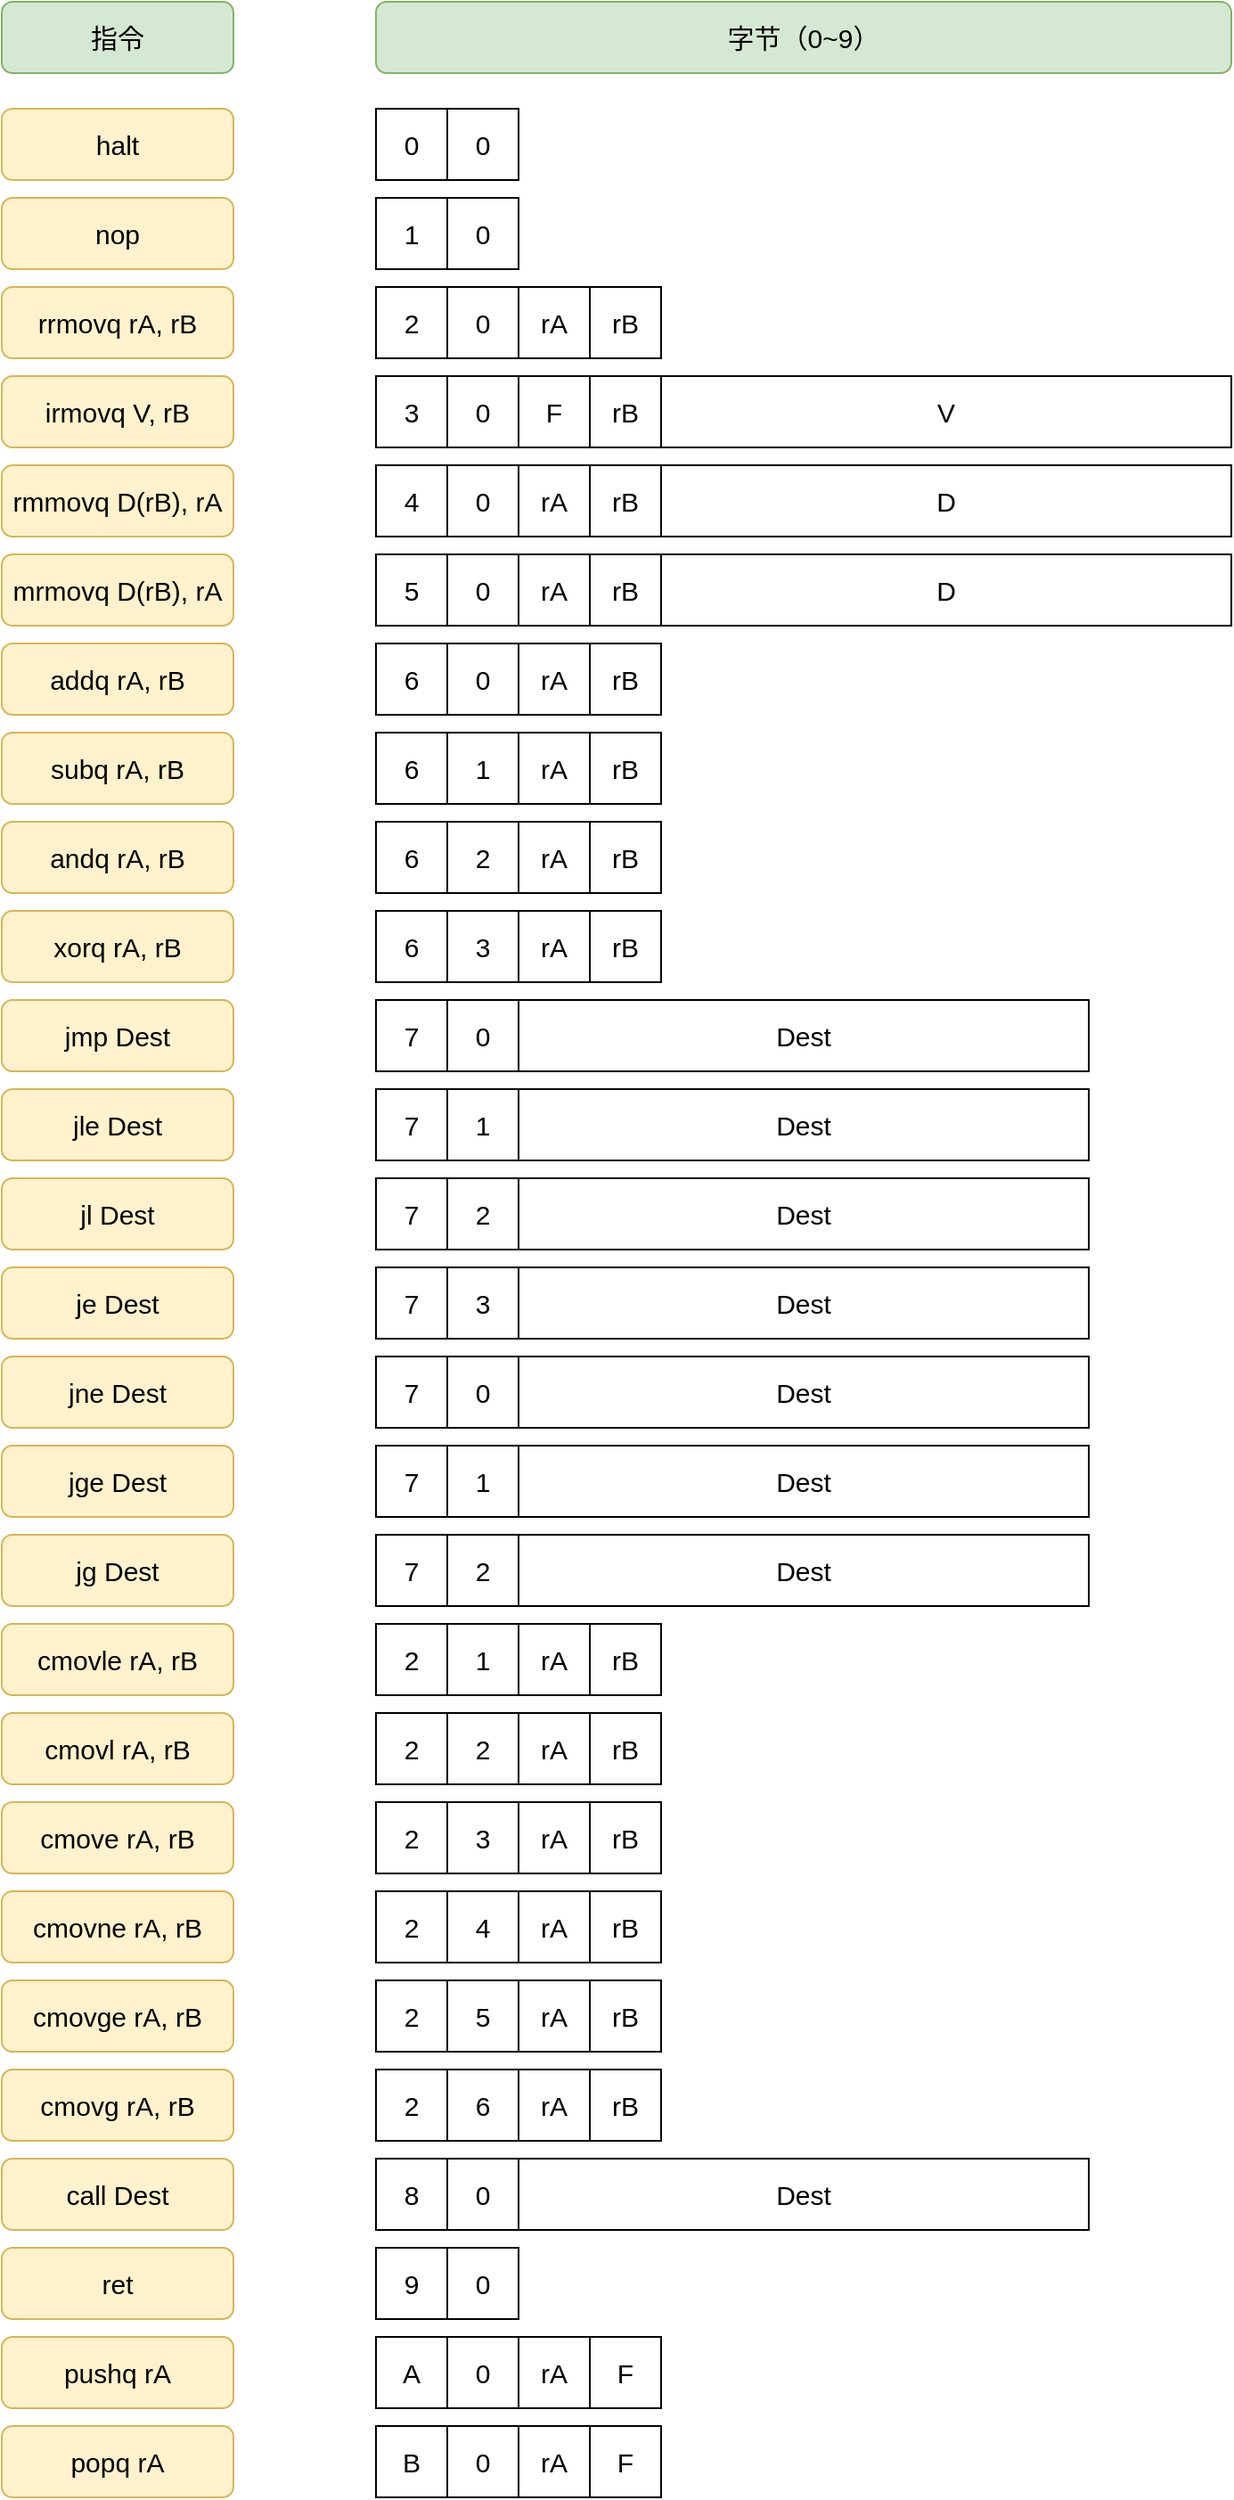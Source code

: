 <mxfile version="13.0.1" type="device"><diagram id="65hZXqd4NcNhpqEPx9PD" name="Page-1"><mxGraphModel dx="1426" dy="745" grid="1" gridSize="10" guides="1" tooltips="1" connect="1" arrows="1" fold="1" page="1" pageScale="1" pageWidth="1169" pageHeight="827" math="0" shadow="0"><root><mxCell id="0"/><mxCell id="1" parent="0"/><mxCell id="xrdVL-22d947Bu0MZItz-1" value="&lt;font style=&quot;font-size: 15px&quot;&gt;0&lt;/font&gt;" style="rounded=0;whiteSpace=wrap;html=1;" vertex="1" parent="1"><mxGeometry x="320" y="80" width="40" height="40" as="geometry"/></mxCell><mxCell id="xrdVL-22d947Bu0MZItz-2" value="&lt;font style=&quot;font-size: 15px&quot;&gt;0&lt;/font&gt;" style="rounded=0;whiteSpace=wrap;html=1;" vertex="1" parent="1"><mxGeometry x="360" y="80" width="40" height="40" as="geometry"/></mxCell><mxCell id="xrdVL-22d947Bu0MZItz-31" value="&lt;font style=&quot;font-size: 15px&quot;&gt;V&lt;/font&gt;" style="rounded=0;whiteSpace=wrap;html=1;" vertex="1" parent="1"><mxGeometry x="480" y="230" width="320" height="40" as="geometry"/></mxCell><mxCell id="xrdVL-22d947Bu0MZItz-34" value="&lt;font style=&quot;font-size: 15px&quot;&gt;halt&lt;/font&gt;" style="rounded=1;whiteSpace=wrap;html=1;fillColor=#fff2cc;strokeColor=#d6b656;" vertex="1" parent="1"><mxGeometry x="110" y="80" width="130" height="40" as="geometry"/></mxCell><mxCell id="xrdVL-22d947Bu0MZItz-35" value="&lt;font style=&quot;font-size: 15px&quot;&gt;nop&lt;/font&gt;" style="rounded=1;whiteSpace=wrap;html=1;fillColor=#fff2cc;strokeColor=#d6b656;" vertex="1" parent="1"><mxGeometry x="110" y="130" width="130" height="40" as="geometry"/></mxCell><mxCell id="xrdVL-22d947Bu0MZItz-36" value="&lt;font style=&quot;font-size: 15px&quot;&gt;rrmovq rA, rB&lt;/font&gt;" style="rounded=1;whiteSpace=wrap;html=1;fillColor=#fff2cc;strokeColor=#d6b656;" vertex="1" parent="1"><mxGeometry x="110" y="180" width="130" height="40" as="geometry"/></mxCell><mxCell id="xrdVL-22d947Bu0MZItz-37" value="&lt;font style=&quot;font-size: 15px&quot;&gt;rmmovq D(rB), rA&lt;/font&gt;" style="rounded=1;whiteSpace=wrap;html=1;fillColor=#fff2cc;strokeColor=#d6b656;" vertex="1" parent="1"><mxGeometry x="110" y="280" width="130" height="40" as="geometry"/></mxCell><mxCell id="xrdVL-22d947Bu0MZItz-38" value="&lt;font style=&quot;font-size: 15px&quot;&gt;mrmovq D(rB), rA&lt;/font&gt;" style="rounded=1;whiteSpace=wrap;html=1;fillColor=#fff2cc;strokeColor=#d6b656;" vertex="1" parent="1"><mxGeometry x="110" y="330" width="130" height="40" as="geometry"/></mxCell><mxCell id="xrdVL-22d947Bu0MZItz-39" value="&lt;font style=&quot;font-size: 15px&quot;&gt;1&lt;/font&gt;" style="rounded=0;whiteSpace=wrap;html=1;" vertex="1" parent="1"><mxGeometry x="320" y="130" width="40" height="40" as="geometry"/></mxCell><mxCell id="xrdVL-22d947Bu0MZItz-40" value="&lt;font style=&quot;font-size: 15px&quot;&gt;0&lt;/font&gt;" style="rounded=0;whiteSpace=wrap;html=1;" vertex="1" parent="1"><mxGeometry x="360" y="130" width="40" height="40" as="geometry"/></mxCell><mxCell id="xrdVL-22d947Bu0MZItz-41" value="&lt;font style=&quot;font-size: 15px&quot;&gt;2&lt;/font&gt;" style="rounded=0;whiteSpace=wrap;html=1;" vertex="1" parent="1"><mxGeometry x="320" y="180" width="40" height="40" as="geometry"/></mxCell><mxCell id="xrdVL-22d947Bu0MZItz-42" value="&lt;font style=&quot;font-size: 15px&quot;&gt;0&lt;/font&gt;" style="rounded=0;whiteSpace=wrap;html=1;" vertex="1" parent="1"><mxGeometry x="360" y="180" width="40" height="40" as="geometry"/></mxCell><mxCell id="xrdVL-22d947Bu0MZItz-43" value="&lt;font style=&quot;font-size: 15px&quot;&gt;4&lt;/font&gt;" style="rounded=0;whiteSpace=wrap;html=1;" vertex="1" parent="1"><mxGeometry x="320" y="280" width="40" height="40" as="geometry"/></mxCell><mxCell id="xrdVL-22d947Bu0MZItz-44" value="&lt;font style=&quot;font-size: 15px&quot;&gt;0&lt;/font&gt;" style="rounded=0;whiteSpace=wrap;html=1;" vertex="1" parent="1"><mxGeometry x="360" y="280" width="40" height="40" as="geometry"/></mxCell><mxCell id="xrdVL-22d947Bu0MZItz-45" value="&lt;font style=&quot;font-size: 15px&quot;&gt;irmovq V, rB&lt;/font&gt;" style="rounded=1;whiteSpace=wrap;html=1;fillColor=#fff2cc;strokeColor=#d6b656;" vertex="1" parent="1"><mxGeometry x="110" y="230" width="130" height="40" as="geometry"/></mxCell><mxCell id="xrdVL-22d947Bu0MZItz-46" value="&lt;font style=&quot;font-size: 15px&quot;&gt;3&lt;/font&gt;" style="rounded=0;whiteSpace=wrap;html=1;" vertex="1" parent="1"><mxGeometry x="320" y="230" width="40" height="40" as="geometry"/></mxCell><mxCell id="xrdVL-22d947Bu0MZItz-47" value="&lt;font style=&quot;font-size: 15px&quot;&gt;0&lt;/font&gt;" style="rounded=0;whiteSpace=wrap;html=1;" vertex="1" parent="1"><mxGeometry x="360" y="230" width="40" height="40" as="geometry"/></mxCell><mxCell id="xrdVL-22d947Bu0MZItz-50" value="&lt;font style=&quot;font-size: 15px&quot;&gt;5&lt;/font&gt;" style="rounded=0;whiteSpace=wrap;html=1;" vertex="1" parent="1"><mxGeometry x="320" y="330" width="40" height="40" as="geometry"/></mxCell><mxCell id="xrdVL-22d947Bu0MZItz-51" value="&lt;font style=&quot;font-size: 15px&quot;&gt;0&lt;/font&gt;" style="rounded=0;whiteSpace=wrap;html=1;" vertex="1" parent="1"><mxGeometry x="360" y="330" width="40" height="40" as="geometry"/></mxCell><mxCell id="xrdVL-22d947Bu0MZItz-52" value="&lt;font style=&quot;font-size: 15px&quot;&gt;rA&lt;/font&gt;" style="rounded=0;whiteSpace=wrap;html=1;" vertex="1" parent="1"><mxGeometry x="400" y="180" width="40" height="40" as="geometry"/></mxCell><mxCell id="xrdVL-22d947Bu0MZItz-53" value="&lt;font style=&quot;font-size: 15px&quot;&gt;rB&lt;/font&gt;" style="rounded=0;whiteSpace=wrap;html=1;" vertex="1" parent="1"><mxGeometry x="440" y="180" width="40" height="40" as="geometry"/></mxCell><mxCell id="xrdVL-22d947Bu0MZItz-54" value="&lt;font style=&quot;font-size: 15px&quot;&gt;rA&lt;/font&gt;" style="rounded=0;whiteSpace=wrap;html=1;" vertex="1" parent="1"><mxGeometry x="400" y="280" width="40" height="40" as="geometry"/></mxCell><mxCell id="xrdVL-22d947Bu0MZItz-55" value="&lt;font style=&quot;font-size: 15px&quot;&gt;rB&lt;/font&gt;" style="rounded=0;whiteSpace=wrap;html=1;" vertex="1" parent="1"><mxGeometry x="440" y="280" width="40" height="40" as="geometry"/></mxCell><mxCell id="xrdVL-22d947Bu0MZItz-56" value="&lt;font style=&quot;font-size: 15px&quot;&gt;rA&lt;/font&gt;" style="rounded=0;whiteSpace=wrap;html=1;" vertex="1" parent="1"><mxGeometry x="400" y="330" width="40" height="40" as="geometry"/></mxCell><mxCell id="xrdVL-22d947Bu0MZItz-57" value="&lt;font style=&quot;font-size: 15px&quot;&gt;rB&lt;/font&gt;" style="rounded=0;whiteSpace=wrap;html=1;" vertex="1" parent="1"><mxGeometry x="440" y="330" width="40" height="40" as="geometry"/></mxCell><mxCell id="xrdVL-22d947Bu0MZItz-58" value="&lt;font style=&quot;font-size: 15px&quot;&gt;F&lt;/font&gt;" style="rounded=0;whiteSpace=wrap;html=1;" vertex="1" parent="1"><mxGeometry x="400" y="230" width="40" height="40" as="geometry"/></mxCell><mxCell id="xrdVL-22d947Bu0MZItz-59" value="&lt;font style=&quot;font-size: 15px&quot;&gt;rB&lt;/font&gt;" style="rounded=0;whiteSpace=wrap;html=1;" vertex="1" parent="1"><mxGeometry x="440" y="230" width="40" height="40" as="geometry"/></mxCell><mxCell id="xrdVL-22d947Bu0MZItz-60" value="&lt;font style=&quot;font-size: 15px&quot;&gt;D&lt;/font&gt;" style="rounded=0;whiteSpace=wrap;html=1;" vertex="1" parent="1"><mxGeometry x="480" y="280" width="320" height="40" as="geometry"/></mxCell><mxCell id="xrdVL-22d947Bu0MZItz-61" value="&lt;font style=&quot;font-size: 15px&quot;&gt;D&lt;/font&gt;" style="rounded=0;whiteSpace=wrap;html=1;" vertex="1" parent="1"><mxGeometry x="480" y="330" width="320" height="40" as="geometry"/></mxCell><mxCell id="xrdVL-22d947Bu0MZItz-62" value="&lt;font style=&quot;font-size: 15px&quot;&gt;addq rA, rB&lt;/font&gt;" style="rounded=1;whiteSpace=wrap;html=1;fillColor=#fff2cc;strokeColor=#d6b656;" vertex="1" parent="1"><mxGeometry x="110" y="380" width="130" height="40" as="geometry"/></mxCell><mxCell id="xrdVL-22d947Bu0MZItz-63" value="&lt;font style=&quot;font-size: 15px&quot;&gt;subq rA, rB&lt;/font&gt;" style="rounded=1;whiteSpace=wrap;html=1;fillColor=#fff2cc;strokeColor=#d6b656;" vertex="1" parent="1"><mxGeometry x="110" y="430" width="130" height="40" as="geometry"/></mxCell><mxCell id="xrdVL-22d947Bu0MZItz-64" value="&lt;font style=&quot;font-size: 15px&quot;&gt;andq rA, rB&lt;/font&gt;" style="rounded=1;whiteSpace=wrap;html=1;fillColor=#fff2cc;strokeColor=#d6b656;" vertex="1" parent="1"><mxGeometry x="110" y="480" width="130" height="40" as="geometry"/></mxCell><mxCell id="xrdVL-22d947Bu0MZItz-65" value="&lt;font style=&quot;font-size: 15px&quot;&gt;xorq rA, rB&lt;/font&gt;" style="rounded=1;whiteSpace=wrap;html=1;fillColor=#fff2cc;strokeColor=#d6b656;" vertex="1" parent="1"><mxGeometry x="110" y="530" width="130" height="40" as="geometry"/></mxCell><mxCell id="xrdVL-22d947Bu0MZItz-66" value="&lt;font style=&quot;font-size: 15px&quot;&gt;6&lt;/font&gt;" style="rounded=0;whiteSpace=wrap;html=1;" vertex="1" parent="1"><mxGeometry x="320" y="380" width="40" height="40" as="geometry"/></mxCell><mxCell id="xrdVL-22d947Bu0MZItz-67" value="&lt;font style=&quot;font-size: 15px&quot;&gt;0&lt;/font&gt;" style="rounded=0;whiteSpace=wrap;html=1;" vertex="1" parent="1"><mxGeometry x="360" y="380" width="40" height="40" as="geometry"/></mxCell><mxCell id="xrdVL-22d947Bu0MZItz-68" value="&lt;font style=&quot;font-size: 15px&quot;&gt;rA&lt;/font&gt;" style="rounded=0;whiteSpace=wrap;html=1;" vertex="1" parent="1"><mxGeometry x="400" y="380" width="40" height="40" as="geometry"/></mxCell><mxCell id="xrdVL-22d947Bu0MZItz-69" value="&lt;font style=&quot;font-size: 15px&quot;&gt;rB&lt;/font&gt;" style="rounded=0;whiteSpace=wrap;html=1;" vertex="1" parent="1"><mxGeometry x="440" y="380" width="40" height="40" as="geometry"/></mxCell><mxCell id="xrdVL-22d947Bu0MZItz-70" value="&lt;font style=&quot;font-size: 15px&quot;&gt;6&lt;/font&gt;" style="rounded=0;whiteSpace=wrap;html=1;" vertex="1" parent="1"><mxGeometry x="320" y="430" width="40" height="40" as="geometry"/></mxCell><mxCell id="xrdVL-22d947Bu0MZItz-71" value="&lt;font style=&quot;font-size: 15px&quot;&gt;1&lt;/font&gt;" style="rounded=0;whiteSpace=wrap;html=1;" vertex="1" parent="1"><mxGeometry x="360" y="430" width="40" height="40" as="geometry"/></mxCell><mxCell id="xrdVL-22d947Bu0MZItz-72" value="&lt;font style=&quot;font-size: 15px&quot;&gt;rA&lt;/font&gt;" style="rounded=0;whiteSpace=wrap;html=1;" vertex="1" parent="1"><mxGeometry x="400" y="430" width="40" height="40" as="geometry"/></mxCell><mxCell id="xrdVL-22d947Bu0MZItz-73" value="&lt;font style=&quot;font-size: 15px&quot;&gt;rB&lt;/font&gt;" style="rounded=0;whiteSpace=wrap;html=1;" vertex="1" parent="1"><mxGeometry x="440" y="430" width="40" height="40" as="geometry"/></mxCell><mxCell id="xrdVL-22d947Bu0MZItz-74" value="&lt;font style=&quot;font-size: 15px&quot;&gt;6&lt;/font&gt;" style="rounded=0;whiteSpace=wrap;html=1;" vertex="1" parent="1"><mxGeometry x="320" y="480" width="40" height="40" as="geometry"/></mxCell><mxCell id="xrdVL-22d947Bu0MZItz-75" value="&lt;font style=&quot;font-size: 15px&quot;&gt;2&lt;/font&gt;" style="rounded=0;whiteSpace=wrap;html=1;" vertex="1" parent="1"><mxGeometry x="360" y="480" width="40" height="40" as="geometry"/></mxCell><mxCell id="xrdVL-22d947Bu0MZItz-76" value="&lt;font style=&quot;font-size: 15px&quot;&gt;rA&lt;/font&gt;" style="rounded=0;whiteSpace=wrap;html=1;" vertex="1" parent="1"><mxGeometry x="400" y="480" width="40" height="40" as="geometry"/></mxCell><mxCell id="xrdVL-22d947Bu0MZItz-77" value="&lt;font style=&quot;font-size: 15px&quot;&gt;rB&lt;/font&gt;" style="rounded=0;whiteSpace=wrap;html=1;" vertex="1" parent="1"><mxGeometry x="440" y="480" width="40" height="40" as="geometry"/></mxCell><mxCell id="xrdVL-22d947Bu0MZItz-78" value="&lt;font style=&quot;font-size: 15px&quot;&gt;6&lt;/font&gt;" style="rounded=0;whiteSpace=wrap;html=1;" vertex="1" parent="1"><mxGeometry x="320" y="530" width="40" height="40" as="geometry"/></mxCell><mxCell id="xrdVL-22d947Bu0MZItz-79" value="&lt;font style=&quot;font-size: 15px&quot;&gt;3&lt;/font&gt;" style="rounded=0;whiteSpace=wrap;html=1;" vertex="1" parent="1"><mxGeometry x="360" y="530" width="40" height="40" as="geometry"/></mxCell><mxCell id="xrdVL-22d947Bu0MZItz-80" value="&lt;font style=&quot;font-size: 15px&quot;&gt;rA&lt;/font&gt;" style="rounded=0;whiteSpace=wrap;html=1;" vertex="1" parent="1"><mxGeometry x="400" y="530" width="40" height="40" as="geometry"/></mxCell><mxCell id="xrdVL-22d947Bu0MZItz-81" value="&lt;font style=&quot;font-size: 15px&quot;&gt;rB&lt;/font&gt;" style="rounded=0;whiteSpace=wrap;html=1;" vertex="1" parent="1"><mxGeometry x="440" y="530" width="40" height="40" as="geometry"/></mxCell><mxCell id="xrdVL-22d947Bu0MZItz-82" value="&lt;font style=&quot;font-size: 15px&quot;&gt;jmp Dest&lt;/font&gt;" style="rounded=1;whiteSpace=wrap;html=1;fillColor=#fff2cc;strokeColor=#d6b656;" vertex="1" parent="1"><mxGeometry x="110" y="580" width="130" height="40" as="geometry"/></mxCell><mxCell id="xrdVL-22d947Bu0MZItz-83" value="&lt;span style=&quot;font-size: 15px&quot;&gt;jle Dest&lt;/span&gt;" style="rounded=1;whiteSpace=wrap;html=1;fillColor=#fff2cc;strokeColor=#d6b656;" vertex="1" parent="1"><mxGeometry x="110" y="630" width="130" height="40" as="geometry"/></mxCell><mxCell id="xrdVL-22d947Bu0MZItz-84" value="&lt;span style=&quot;font-size: 15px&quot;&gt;jl Dest&lt;/span&gt;" style="rounded=1;whiteSpace=wrap;html=1;fillColor=#fff2cc;strokeColor=#d6b656;" vertex="1" parent="1"><mxGeometry x="110" y="680" width="130" height="40" as="geometry"/></mxCell><mxCell id="xrdVL-22d947Bu0MZItz-85" value="&lt;span style=&quot;font-size: 15px&quot;&gt;je Dest&lt;/span&gt;" style="rounded=1;whiteSpace=wrap;html=1;fillColor=#fff2cc;strokeColor=#d6b656;" vertex="1" parent="1"><mxGeometry x="110" y="730" width="130" height="40" as="geometry"/></mxCell><mxCell id="xrdVL-22d947Bu0MZItz-86" value="&lt;span style=&quot;font-size: 15px&quot;&gt;jne Dest&lt;/span&gt;" style="rounded=1;whiteSpace=wrap;html=1;fillColor=#fff2cc;strokeColor=#d6b656;" vertex="1" parent="1"><mxGeometry x="110" y="780" width="130" height="40" as="geometry"/></mxCell><mxCell id="xrdVL-22d947Bu0MZItz-87" value="&lt;font style=&quot;font-size: 15px&quot;&gt;7&lt;/font&gt;" style="rounded=0;whiteSpace=wrap;html=1;" vertex="1" parent="1"><mxGeometry x="320" y="580" width="40" height="40" as="geometry"/></mxCell><mxCell id="xrdVL-22d947Bu0MZItz-88" value="&lt;font style=&quot;font-size: 15px&quot;&gt;0&lt;/font&gt;" style="rounded=0;whiteSpace=wrap;html=1;" vertex="1" parent="1"><mxGeometry x="360" y="580" width="40" height="40" as="geometry"/></mxCell><mxCell id="xrdVL-22d947Bu0MZItz-91" value="&lt;font style=&quot;font-size: 15px&quot;&gt;7&lt;/font&gt;" style="rounded=0;whiteSpace=wrap;html=1;" vertex="1" parent="1"><mxGeometry x="320" y="630" width="40" height="40" as="geometry"/></mxCell><mxCell id="xrdVL-22d947Bu0MZItz-92" value="&lt;font style=&quot;font-size: 15px&quot;&gt;1&lt;/font&gt;" style="rounded=0;whiteSpace=wrap;html=1;" vertex="1" parent="1"><mxGeometry x="360" y="630" width="40" height="40" as="geometry"/></mxCell><mxCell id="xrdVL-22d947Bu0MZItz-95" value="&lt;font style=&quot;font-size: 15px&quot;&gt;7&lt;/font&gt;" style="rounded=0;whiteSpace=wrap;html=1;" vertex="1" parent="1"><mxGeometry x="320" y="680" width="40" height="40" as="geometry"/></mxCell><mxCell id="xrdVL-22d947Bu0MZItz-96" value="&lt;font style=&quot;font-size: 15px&quot;&gt;2&lt;/font&gt;" style="rounded=0;whiteSpace=wrap;html=1;" vertex="1" parent="1"><mxGeometry x="360" y="680" width="40" height="40" as="geometry"/></mxCell><mxCell id="xrdVL-22d947Bu0MZItz-99" value="&lt;font style=&quot;font-size: 15px&quot;&gt;7&lt;/font&gt;" style="rounded=0;whiteSpace=wrap;html=1;" vertex="1" parent="1"><mxGeometry x="320" y="730" width="40" height="40" as="geometry"/></mxCell><mxCell id="xrdVL-22d947Bu0MZItz-100" value="&lt;font style=&quot;font-size: 15px&quot;&gt;3&lt;/font&gt;" style="rounded=0;whiteSpace=wrap;html=1;" vertex="1" parent="1"><mxGeometry x="360" y="730" width="40" height="40" as="geometry"/></mxCell><mxCell id="xrdVL-22d947Bu0MZItz-103" value="&lt;span style=&quot;font-size: 15px&quot;&gt;jge Dest&lt;/span&gt;" style="rounded=1;whiteSpace=wrap;html=1;fillColor=#fff2cc;strokeColor=#d6b656;" vertex="1" parent="1"><mxGeometry x="110" y="830" width="130" height="40" as="geometry"/></mxCell><mxCell id="xrdVL-22d947Bu0MZItz-104" value="&lt;span style=&quot;font-size: 15px&quot;&gt;jg Dest&lt;/span&gt;" style="rounded=1;whiteSpace=wrap;html=1;fillColor=#fff2cc;strokeColor=#d6b656;" vertex="1" parent="1"><mxGeometry x="110" y="880" width="130" height="40" as="geometry"/></mxCell><mxCell id="xrdVL-22d947Bu0MZItz-106" value="&lt;font style=&quot;font-size: 15px&quot;&gt;7&lt;/font&gt;" style="rounded=0;whiteSpace=wrap;html=1;" vertex="1" parent="1"><mxGeometry x="320" y="780" width="40" height="40" as="geometry"/></mxCell><mxCell id="xrdVL-22d947Bu0MZItz-107" value="&lt;font style=&quot;font-size: 15px&quot;&gt;0&lt;/font&gt;" style="rounded=0;whiteSpace=wrap;html=1;" vertex="1" parent="1"><mxGeometry x="360" y="780" width="40" height="40" as="geometry"/></mxCell><mxCell id="xrdVL-22d947Bu0MZItz-108" value="&lt;font style=&quot;font-size: 15px&quot;&gt;7&lt;/font&gt;" style="rounded=0;whiteSpace=wrap;html=1;" vertex="1" parent="1"><mxGeometry x="320" y="830" width="40" height="40" as="geometry"/></mxCell><mxCell id="xrdVL-22d947Bu0MZItz-109" value="&lt;font style=&quot;font-size: 15px&quot;&gt;1&lt;/font&gt;" style="rounded=0;whiteSpace=wrap;html=1;" vertex="1" parent="1"><mxGeometry x="360" y="830" width="40" height="40" as="geometry"/></mxCell><mxCell id="xrdVL-22d947Bu0MZItz-110" value="&lt;font style=&quot;font-size: 15px&quot;&gt;7&lt;/font&gt;" style="rounded=0;whiteSpace=wrap;html=1;" vertex="1" parent="1"><mxGeometry x="320" y="880" width="40" height="40" as="geometry"/></mxCell><mxCell id="xrdVL-22d947Bu0MZItz-111" value="&lt;font style=&quot;font-size: 15px&quot;&gt;2&lt;/font&gt;" style="rounded=0;whiteSpace=wrap;html=1;" vertex="1" parent="1"><mxGeometry x="360" y="880" width="40" height="40" as="geometry"/></mxCell><mxCell id="xrdVL-22d947Bu0MZItz-114" value="&lt;span style=&quot;font-size: 15px&quot;&gt;Dest&lt;/span&gt;" style="rounded=0;whiteSpace=wrap;html=1;" vertex="1" parent="1"><mxGeometry x="400" y="580" width="320" height="40" as="geometry"/></mxCell><mxCell id="xrdVL-22d947Bu0MZItz-115" value="&lt;font style=&quot;font-size: 15px&quot;&gt;Dest&lt;/font&gt;" style="rounded=0;whiteSpace=wrap;html=1;" vertex="1" parent="1"><mxGeometry x="400" y="630" width="320" height="40" as="geometry"/></mxCell><mxCell id="xrdVL-22d947Bu0MZItz-116" value="&lt;font style=&quot;font-size: 15px&quot;&gt;Dest&lt;/font&gt;" style="rounded=0;whiteSpace=wrap;html=1;" vertex="1" parent="1"><mxGeometry x="400" y="680" width="320" height="40" as="geometry"/></mxCell><mxCell id="xrdVL-22d947Bu0MZItz-117" value="&lt;font style=&quot;font-size: 15px&quot;&gt;Dest&lt;/font&gt;" style="rounded=0;whiteSpace=wrap;html=1;" vertex="1" parent="1"><mxGeometry x="400" y="730" width="320" height="40" as="geometry"/></mxCell><mxCell id="xrdVL-22d947Bu0MZItz-118" value="&lt;font style=&quot;font-size: 15px&quot;&gt;Dest&lt;/font&gt;" style="rounded=0;whiteSpace=wrap;html=1;" vertex="1" parent="1"><mxGeometry x="400" y="780" width="320" height="40" as="geometry"/></mxCell><mxCell id="xrdVL-22d947Bu0MZItz-119" value="&lt;font style=&quot;font-size: 15px&quot;&gt;Dest&lt;/font&gt;" style="rounded=0;whiteSpace=wrap;html=1;" vertex="1" parent="1"><mxGeometry x="400" y="830" width="320" height="40" as="geometry"/></mxCell><mxCell id="xrdVL-22d947Bu0MZItz-120" value="&lt;font style=&quot;font-size: 15px&quot;&gt;Dest&lt;/font&gt;" style="rounded=0;whiteSpace=wrap;html=1;" vertex="1" parent="1"><mxGeometry x="400" y="880" width="320" height="40" as="geometry"/></mxCell><mxCell id="xrdVL-22d947Bu0MZItz-126" value="&lt;font style=&quot;font-size: 15px&quot;&gt;cmovle rA, rB&lt;/font&gt;" style="rounded=1;whiteSpace=wrap;html=1;fillColor=#fff2cc;strokeColor=#d6b656;" vertex="1" parent="1"><mxGeometry x="110" y="930" width="130" height="40" as="geometry"/></mxCell><mxCell id="xrdVL-22d947Bu0MZItz-127" value="&lt;font style=&quot;font-size: 15px&quot;&gt;cmovl rA, rB&lt;/font&gt;" style="rounded=1;whiteSpace=wrap;html=1;fillColor=#fff2cc;strokeColor=#d6b656;" vertex="1" parent="1"><mxGeometry x="110" y="980" width="130" height="40" as="geometry"/></mxCell><mxCell id="xrdVL-22d947Bu0MZItz-128" value="&lt;font style=&quot;font-size: 15px&quot;&gt;cmove rA, rB&lt;/font&gt;" style="rounded=1;whiteSpace=wrap;html=1;fillColor=#fff2cc;strokeColor=#d6b656;" vertex="1" parent="1"><mxGeometry x="110" y="1030" width="130" height="40" as="geometry"/></mxCell><mxCell id="xrdVL-22d947Bu0MZItz-129" value="&lt;font style=&quot;font-size: 15px&quot;&gt;cmovne rA, rB&lt;/font&gt;" style="rounded=1;whiteSpace=wrap;html=1;fillColor=#fff2cc;strokeColor=#d6b656;" vertex="1" parent="1"><mxGeometry x="110" y="1080" width="130" height="40" as="geometry"/></mxCell><mxCell id="xrdVL-22d947Bu0MZItz-130" value="&lt;font style=&quot;font-size: 15px&quot;&gt;2&lt;/font&gt;" style="rounded=0;whiteSpace=wrap;html=1;" vertex="1" parent="1"><mxGeometry x="320" y="930" width="40" height="40" as="geometry"/></mxCell><mxCell id="xrdVL-22d947Bu0MZItz-131" value="&lt;font style=&quot;font-size: 15px&quot;&gt;1&lt;/font&gt;" style="rounded=0;whiteSpace=wrap;html=1;" vertex="1" parent="1"><mxGeometry x="360" y="930" width="40" height="40" as="geometry"/></mxCell><mxCell id="xrdVL-22d947Bu0MZItz-132" value="&lt;font style=&quot;font-size: 15px&quot;&gt;rA&lt;/font&gt;" style="rounded=0;whiteSpace=wrap;html=1;" vertex="1" parent="1"><mxGeometry x="400" y="930" width="40" height="40" as="geometry"/></mxCell><mxCell id="xrdVL-22d947Bu0MZItz-133" value="&lt;font style=&quot;font-size: 15px&quot;&gt;rB&lt;/font&gt;" style="rounded=0;whiteSpace=wrap;html=1;" vertex="1" parent="1"><mxGeometry x="440" y="930" width="40" height="40" as="geometry"/></mxCell><mxCell id="xrdVL-22d947Bu0MZItz-134" value="&lt;font style=&quot;font-size: 15px&quot;&gt;2&lt;/font&gt;" style="rounded=0;whiteSpace=wrap;html=1;" vertex="1" parent="1"><mxGeometry x="320" y="980" width="40" height="40" as="geometry"/></mxCell><mxCell id="xrdVL-22d947Bu0MZItz-135" value="&lt;font style=&quot;font-size: 15px&quot;&gt;2&lt;/font&gt;" style="rounded=0;whiteSpace=wrap;html=1;" vertex="1" parent="1"><mxGeometry x="360" y="980" width="40" height="40" as="geometry"/></mxCell><mxCell id="xrdVL-22d947Bu0MZItz-136" value="&lt;font style=&quot;font-size: 15px&quot;&gt;rA&lt;/font&gt;" style="rounded=0;whiteSpace=wrap;html=1;" vertex="1" parent="1"><mxGeometry x="400" y="980" width="40" height="40" as="geometry"/></mxCell><mxCell id="xrdVL-22d947Bu0MZItz-137" value="&lt;font style=&quot;font-size: 15px&quot;&gt;rB&lt;/font&gt;" style="rounded=0;whiteSpace=wrap;html=1;" vertex="1" parent="1"><mxGeometry x="440" y="980" width="40" height="40" as="geometry"/></mxCell><mxCell id="xrdVL-22d947Bu0MZItz-138" value="&lt;font style=&quot;font-size: 15px&quot;&gt;2&lt;/font&gt;" style="rounded=0;whiteSpace=wrap;html=1;" vertex="1" parent="1"><mxGeometry x="320" y="1030" width="40" height="40" as="geometry"/></mxCell><mxCell id="xrdVL-22d947Bu0MZItz-139" value="&lt;font style=&quot;font-size: 15px&quot;&gt;3&lt;/font&gt;" style="rounded=0;whiteSpace=wrap;html=1;" vertex="1" parent="1"><mxGeometry x="360" y="1030" width="40" height="40" as="geometry"/></mxCell><mxCell id="xrdVL-22d947Bu0MZItz-140" value="&lt;font style=&quot;font-size: 15px&quot;&gt;rA&lt;/font&gt;" style="rounded=0;whiteSpace=wrap;html=1;" vertex="1" parent="1"><mxGeometry x="400" y="1030" width="40" height="40" as="geometry"/></mxCell><mxCell id="xrdVL-22d947Bu0MZItz-141" value="&lt;font style=&quot;font-size: 15px&quot;&gt;rB&lt;/font&gt;" style="rounded=0;whiteSpace=wrap;html=1;" vertex="1" parent="1"><mxGeometry x="440" y="1030" width="40" height="40" as="geometry"/></mxCell><mxCell id="xrdVL-22d947Bu0MZItz-142" value="&lt;font style=&quot;font-size: 15px&quot;&gt;2&lt;/font&gt;" style="rounded=0;whiteSpace=wrap;html=1;" vertex="1" parent="1"><mxGeometry x="320" y="1080" width="40" height="40" as="geometry"/></mxCell><mxCell id="xrdVL-22d947Bu0MZItz-143" value="&lt;font style=&quot;font-size: 15px&quot;&gt;4&lt;/font&gt;" style="rounded=0;whiteSpace=wrap;html=1;" vertex="1" parent="1"><mxGeometry x="360" y="1080" width="40" height="40" as="geometry"/></mxCell><mxCell id="xrdVL-22d947Bu0MZItz-144" value="&lt;font style=&quot;font-size: 15px&quot;&gt;rA&lt;/font&gt;" style="rounded=0;whiteSpace=wrap;html=1;" vertex="1" parent="1"><mxGeometry x="400" y="1080" width="40" height="40" as="geometry"/></mxCell><mxCell id="xrdVL-22d947Bu0MZItz-145" value="&lt;font style=&quot;font-size: 15px&quot;&gt;rB&lt;/font&gt;" style="rounded=0;whiteSpace=wrap;html=1;" vertex="1" parent="1"><mxGeometry x="440" y="1080" width="40" height="40" as="geometry"/></mxCell><mxCell id="xrdVL-22d947Bu0MZItz-146" value="&lt;font style=&quot;font-size: 15px&quot;&gt;cmovge rA, rB&lt;/font&gt;" style="rounded=1;whiteSpace=wrap;html=1;fillColor=#fff2cc;strokeColor=#d6b656;" vertex="1" parent="1"><mxGeometry x="110" y="1130" width="130" height="40" as="geometry"/></mxCell><mxCell id="xrdVL-22d947Bu0MZItz-147" value="&lt;font style=&quot;font-size: 15px&quot;&gt;2&lt;/font&gt;" style="rounded=0;whiteSpace=wrap;html=1;" vertex="1" parent="1"><mxGeometry x="320" y="1130" width="40" height="40" as="geometry"/></mxCell><mxCell id="xrdVL-22d947Bu0MZItz-148" value="&lt;font style=&quot;font-size: 15px&quot;&gt;5&lt;/font&gt;" style="rounded=0;whiteSpace=wrap;html=1;" vertex="1" parent="1"><mxGeometry x="360" y="1130" width="40" height="40" as="geometry"/></mxCell><mxCell id="xrdVL-22d947Bu0MZItz-149" value="&lt;font style=&quot;font-size: 15px&quot;&gt;rA&lt;/font&gt;" style="rounded=0;whiteSpace=wrap;html=1;" vertex="1" parent="1"><mxGeometry x="400" y="1130" width="40" height="40" as="geometry"/></mxCell><mxCell id="xrdVL-22d947Bu0MZItz-150" value="&lt;font style=&quot;font-size: 15px&quot;&gt;rB&lt;/font&gt;" style="rounded=0;whiteSpace=wrap;html=1;" vertex="1" parent="1"><mxGeometry x="440" y="1130" width="40" height="40" as="geometry"/></mxCell><mxCell id="xrdVL-22d947Bu0MZItz-151" value="&lt;font style=&quot;font-size: 15px&quot;&gt;cmovg rA, rB&lt;/font&gt;" style="rounded=1;whiteSpace=wrap;html=1;fillColor=#fff2cc;strokeColor=#d6b656;" vertex="1" parent="1"><mxGeometry x="110" y="1180" width="130" height="40" as="geometry"/></mxCell><mxCell id="xrdVL-22d947Bu0MZItz-152" value="&lt;font style=&quot;font-size: 15px&quot;&gt;2&lt;/font&gt;" style="rounded=0;whiteSpace=wrap;html=1;" vertex="1" parent="1"><mxGeometry x="320" y="1180" width="40" height="40" as="geometry"/></mxCell><mxCell id="xrdVL-22d947Bu0MZItz-153" value="&lt;font style=&quot;font-size: 15px&quot;&gt;6&lt;/font&gt;" style="rounded=0;whiteSpace=wrap;html=1;" vertex="1" parent="1"><mxGeometry x="360" y="1180" width="40" height="40" as="geometry"/></mxCell><mxCell id="xrdVL-22d947Bu0MZItz-154" value="&lt;font style=&quot;font-size: 15px&quot;&gt;rA&lt;/font&gt;" style="rounded=0;whiteSpace=wrap;html=1;" vertex="1" parent="1"><mxGeometry x="400" y="1180" width="40" height="40" as="geometry"/></mxCell><mxCell id="xrdVL-22d947Bu0MZItz-155" value="&lt;font style=&quot;font-size: 15px&quot;&gt;rB&lt;/font&gt;" style="rounded=0;whiteSpace=wrap;html=1;" vertex="1" parent="1"><mxGeometry x="440" y="1180" width="40" height="40" as="geometry"/></mxCell><mxCell id="xrdVL-22d947Bu0MZItz-156" value="&lt;span style=&quot;font-size: 15px&quot;&gt;call Dest&lt;/span&gt;" style="rounded=1;whiteSpace=wrap;html=1;fillColor=#fff2cc;strokeColor=#d6b656;" vertex="1" parent="1"><mxGeometry x="110" y="1230" width="130" height="40" as="geometry"/></mxCell><mxCell id="xrdVL-22d947Bu0MZItz-157" value="&lt;span style=&quot;font-size: 15px&quot;&gt;8&lt;/span&gt;" style="rounded=0;whiteSpace=wrap;html=1;" vertex="1" parent="1"><mxGeometry x="320" y="1230" width="40" height="40" as="geometry"/></mxCell><mxCell id="xrdVL-22d947Bu0MZItz-158" value="&lt;font style=&quot;font-size: 15px&quot;&gt;0&lt;/font&gt;" style="rounded=0;whiteSpace=wrap;html=1;" vertex="1" parent="1"><mxGeometry x="360" y="1230" width="40" height="40" as="geometry"/></mxCell><mxCell id="xrdVL-22d947Bu0MZItz-159" value="&lt;font style=&quot;font-size: 15px&quot;&gt;Dest&lt;/font&gt;" style="rounded=0;whiteSpace=wrap;html=1;" vertex="1" parent="1"><mxGeometry x="400" y="1230" width="320" height="40" as="geometry"/></mxCell><mxCell id="xrdVL-22d947Bu0MZItz-160" value="&lt;span style=&quot;font-size: 15px&quot;&gt;ret&lt;/span&gt;" style="rounded=1;whiteSpace=wrap;html=1;fillColor=#fff2cc;strokeColor=#d6b656;" vertex="1" parent="1"><mxGeometry x="110" y="1280" width="130" height="40" as="geometry"/></mxCell><mxCell id="xrdVL-22d947Bu0MZItz-161" value="&lt;font style=&quot;font-size: 15px&quot;&gt;9&lt;/font&gt;" style="rounded=0;whiteSpace=wrap;html=1;" vertex="1" parent="1"><mxGeometry x="320" y="1280" width="40" height="40" as="geometry"/></mxCell><mxCell id="xrdVL-22d947Bu0MZItz-162" value="&lt;font style=&quot;font-size: 15px&quot;&gt;0&lt;/font&gt;" style="rounded=0;whiteSpace=wrap;html=1;" vertex="1" parent="1"><mxGeometry x="360" y="1280" width="40" height="40" as="geometry"/></mxCell><mxCell id="xrdVL-22d947Bu0MZItz-164" value="&lt;span style=&quot;font-size: 15px&quot;&gt;pushq rA&lt;/span&gt;&lt;span style=&quot;font-family: monospace ; font-size: 0px&quot;&gt;%3CmxGraphModel%3E%3Croot%3E%3CmxCell%20id%3D%220%22%2F%3E%3CmxCell%20id%3D%221%22%20parent%3D%220%22%2F%3E%3CmxCell%20id%3D%222%22%20value%3D%22%26lt%3Bspan%20style%3D%26quot%3Bfont-size%3A%2015px%26quot%3B%26gt%3Bret%26lt%3B%2Fspan%26gt%3B%22%20style%3D%22rounded%3D1%3BwhiteSpace%3Dwrap%3Bhtml%3D1%3BfillColor%3D%23fff2cc%3BstrokeColor%3D%23d6b656%3B%22%20vertex%3D%221%22%20parent%3D%221%22%3E%3CmxGeometry%20x%3D%22110%22%20y%3D%221280%22%20width%3D%22130%22%20height%3D%2240%22%20as%3D%22geometry%22%2F%3E%3C%2FmxCell%3E%3CmxCell%20id%3D%223%22%20value%3D%22%26lt%3Bfont%20style%3D%26quot%3Bfont-size%3A%2015px%26quot%3B%26gt%3B9%26lt%3B%2Ffont%26gt%3B%22%20style%3D%22rounded%3D0%3BwhiteSpace%3Dwrap%3Bhtml%3D1%3B%22%20vertex%3D%221%22%20parent%3D%221%22%3E%3CmxGeometry%20x%3D%22320%22%20y%3D%221280%22%20width%3D%2240%22%20height%3D%2240%22%20as%3D%22geometry%22%2F%3E%3C%2FmxCell%3E%3CmxCell%20id%3D%224%22%20value%3D%22%26lt%3Bfont%20style%3D%26quot%3Bfont-size%3A%2015px%26quot%3B%26gt%3B0%26lt%3B%2Ffont%26gt%3B%22%20style%3D%22rounded%3D0%3BwhiteSpace%3Dwrap%3Bhtml%3D1%3B%22%20vertex%3D%221%22%20parent%3D%221%22%3E%3CmxGeometry%20x%3D%22360%22%20y%3D%221280%22%20width%3D%2240%22%20height%3D%2240%22%20as%3D%22geometry%22%2F%3E%3C%2FmxCell%3E%3C%2Froot%3E%3C%2FmxGraphModel%3E&lt;/span&gt;" style="rounded=1;whiteSpace=wrap;html=1;fillColor=#fff2cc;strokeColor=#d6b656;" vertex="1" parent="1"><mxGeometry x="110" y="1330" width="130" height="40" as="geometry"/></mxCell><mxCell id="xrdVL-22d947Bu0MZItz-165" value="&lt;font style=&quot;font-size: 15px&quot;&gt;A&lt;/font&gt;" style="rounded=0;whiteSpace=wrap;html=1;" vertex="1" parent="1"><mxGeometry x="320" y="1330" width="40" height="40" as="geometry"/></mxCell><mxCell id="xrdVL-22d947Bu0MZItz-166" value="&lt;font style=&quot;font-size: 15px&quot;&gt;0&lt;/font&gt;" style="rounded=0;whiteSpace=wrap;html=1;" vertex="1" parent="1"><mxGeometry x="360" y="1330" width="40" height="40" as="geometry"/></mxCell><mxCell id="xrdVL-22d947Bu0MZItz-167" value="&lt;span style=&quot;font-size: 15px&quot;&gt;popq rA&lt;/span&gt;&lt;span style=&quot;font-family: monospace ; font-size: 0px&quot;&gt;%3CmxGraphModel%3E%3Croot%3E%3CmxCell%20id%3D%220%22%2F%3E%3CmxCell%20id%3D%221%22%20parent%3D%220%22%2F%3E%3CmxCell%20id%3D%222%22%20value%3D%22%26lt%3Bspan%20style%3D%26quot%3Bfont-size%3A%2015px%26quot%3B%26gt%3Bret%26lt%3B%2Fspan%26gt%3B%22%20style%3D%22rounded%3D1%3BwhiteSpace%3Dwrap%3Bhtml%3D1%3BfillColor%3D%23fff2cc%3BstrokeColor%3D%23d6b656%3B%22%20vertex%3D%221%22%20parent%3D%221%22%3E%3CmxGeometry%20x%3D%22110%22%20y%3D%221280%22%20width%3D%22130%22%20height%3D%2240%22%20as%3D%22geometry%22%2F%3E%3C%2FmxCell%3E%3CmxCell%20id%3D%223%22%20value%3D%22%26lt%3Bfont%20style%3D%26quot%3Bfont-size%3A%2015px%26quot%3B%26gt%3B9%26lt%3B%2Ffont%26gt%3B%22%20style%3D%22rounded%3D0%3BwhiteSpace%3Dwrap%3Bhtml%3D1%3B%22%20vertex%3D%221%22%20parent%3D%221%22%3E%3CmxGeometry%20x%3D%22320%22%20y%3D%221280%22%20width%3D%2240%22%20height%3D%2240%22%20as%3D%22geometry%22%2F%3E%3C%2FmxCell%3E%3CmxCell%20id%3D%224%22%20value%3D%22%26lt%3Bfont%20style%3D%26quot%3Bfont-size%3A%2015px%26quot%3B%26gt%3B0%26lt%3B%2Ffont%26gt%3B%22%20style%3D%22rounded%3D0%3BwhiteSpace%3Dwrap%3Bhtml%3D1%3B%22%20vertex%3D%221%22%20parent%3D%221%22%3E%3CmxGeometry%20x%3D%22360%22%20y%3D%221280%22%20width%3D%2240%22%20height%3D%2240%22%20as%3D%22geometry%22%2F%3E%3C%2FmxCell%3E%3C%2Froot%3E%3C%2FmxGraphModel%3E&lt;/span&gt;" style="rounded=1;whiteSpace=wrap;html=1;fillColor=#fff2cc;strokeColor=#d6b656;" vertex="1" parent="1"><mxGeometry x="110" y="1380" width="130" height="40" as="geometry"/></mxCell><mxCell id="xrdVL-22d947Bu0MZItz-168" value="&lt;font style=&quot;font-size: 15px&quot;&gt;B&lt;/font&gt;" style="rounded=0;whiteSpace=wrap;html=1;" vertex="1" parent="1"><mxGeometry x="320" y="1380" width="40" height="40" as="geometry"/></mxCell><mxCell id="xrdVL-22d947Bu0MZItz-169" value="&lt;font style=&quot;font-size: 15px&quot;&gt;0&lt;/font&gt;" style="rounded=0;whiteSpace=wrap;html=1;" vertex="1" parent="1"><mxGeometry x="360" y="1380" width="40" height="40" as="geometry"/></mxCell><mxCell id="xrdVL-22d947Bu0MZItz-170" value="&lt;font style=&quot;font-size: 15px&quot;&gt;rA&lt;/font&gt;" style="rounded=0;whiteSpace=wrap;html=1;" vertex="1" parent="1"><mxGeometry x="400" y="1330" width="40" height="40" as="geometry"/></mxCell><mxCell id="xrdVL-22d947Bu0MZItz-171" value="&lt;font style=&quot;font-size: 15px&quot;&gt;rA&lt;/font&gt;" style="rounded=0;whiteSpace=wrap;html=1;" vertex="1" parent="1"><mxGeometry x="400" y="1380" width="40" height="40" as="geometry"/></mxCell><mxCell id="xrdVL-22d947Bu0MZItz-172" value="&lt;font style=&quot;font-size: 15px&quot;&gt;F&lt;/font&gt;" style="rounded=0;whiteSpace=wrap;html=1;" vertex="1" parent="1"><mxGeometry x="440" y="1330" width="40" height="40" as="geometry"/></mxCell><mxCell id="xrdVL-22d947Bu0MZItz-173" value="&lt;font style=&quot;font-size: 15px&quot;&gt;F&lt;/font&gt;" style="rounded=0;whiteSpace=wrap;html=1;" vertex="1" parent="1"><mxGeometry x="440" y="1380" width="40" height="40" as="geometry"/></mxCell><mxCell id="xrdVL-22d947Bu0MZItz-175" value="&lt;span style=&quot;font-size: 15px&quot;&gt;指令&lt;/span&gt;" style="rounded=1;whiteSpace=wrap;html=1;fillColor=#d5e8d4;strokeColor=#82b366;" vertex="1" parent="1"><mxGeometry x="110" y="20" width="130" height="40" as="geometry"/></mxCell><mxCell id="xrdVL-22d947Bu0MZItz-176" value="&lt;font style=&quot;font-size: 15px&quot;&gt;字节（0~9）&lt;/font&gt;" style="rounded=1;whiteSpace=wrap;html=1;fillColor=#d5e8d4;strokeColor=#82b366;" vertex="1" parent="1"><mxGeometry x="320" y="20" width="480" height="40" as="geometry"/></mxCell></root></mxGraphModel></diagram></mxfile>